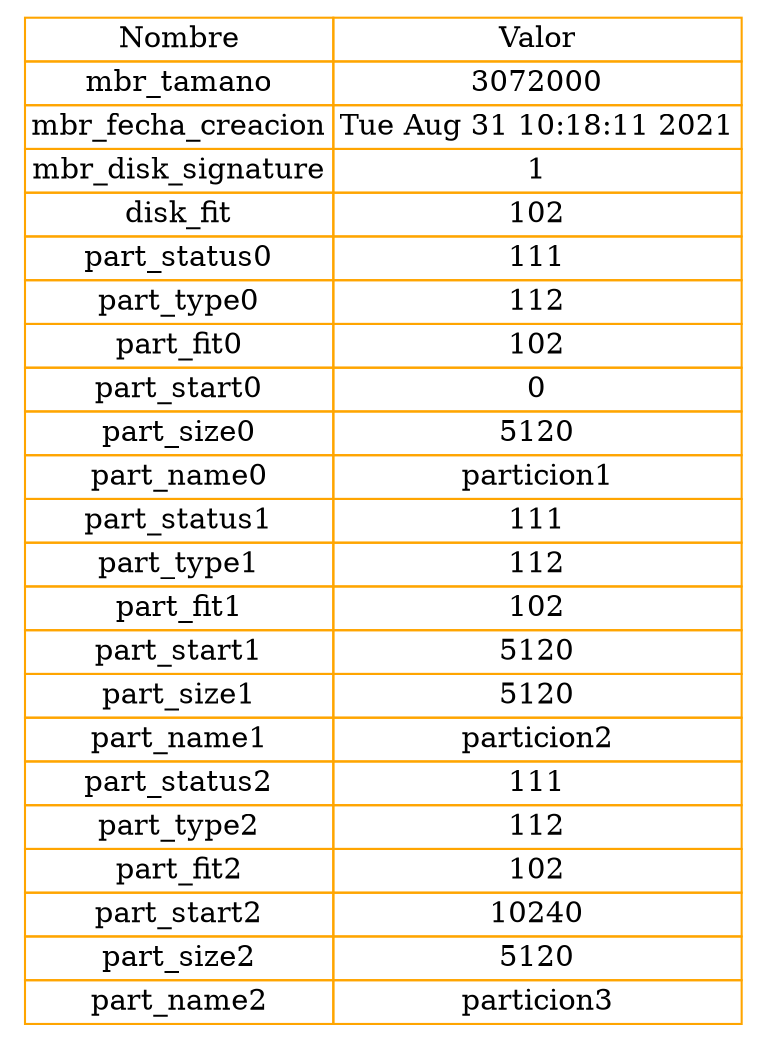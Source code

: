 digraph{ 
 tbl[ 
 shape=plaintext 
 label=< 
 <table border='0' cellborder='1' color='orange' cellspacing='0'> 
<tr><td>Nombre</td><td>Valor</td></tr>
<tr><td>mbr_tamano</td><td>3072000</td></tr>
<tr><td>mbr_fecha_creacion</td><td>Tue Aug 31 10:18:11 2021</td></tr>
<tr><td>mbr_disk_signature</td><td>1</td></tr>
<tr><td>disk_fit</td><td>102</td></tr>
<tr><td>part_status0</td><td>111</td></tr>
<tr><td>part_type0</td><td>112</td></tr>
<tr><td>part_fit0</td><td>102</td></tr>
<tr><td>part_start0</td><td>0</td></tr>
<tr><td>part_size0</td><td>5120</td></tr>
<tr><td>part_name0</td><td>particion1</td></tr>
<tr><td>part_status1</td><td>111</td></tr>
<tr><td>part_type1</td><td>112</td></tr>
<tr><td>part_fit1</td><td>102</td></tr>
<tr><td>part_start1</td><td>5120</td></tr>
<tr><td>part_size1</td><td>5120</td></tr>
<tr><td>part_name1</td><td>particion2</td></tr>
<tr><td>part_status2</td><td>111</td></tr>
<tr><td>part_type2</td><td>112</td></tr>
<tr><td>part_fit2</td><td>102</td></tr>
<tr><td>part_start2</td><td>10240</td></tr>
<tr><td>part_size2</td><td>5120</td></tr>
<tr><td>part_name2</td><td>particion3</td></tr>

 </table> 
 >]; 
 }